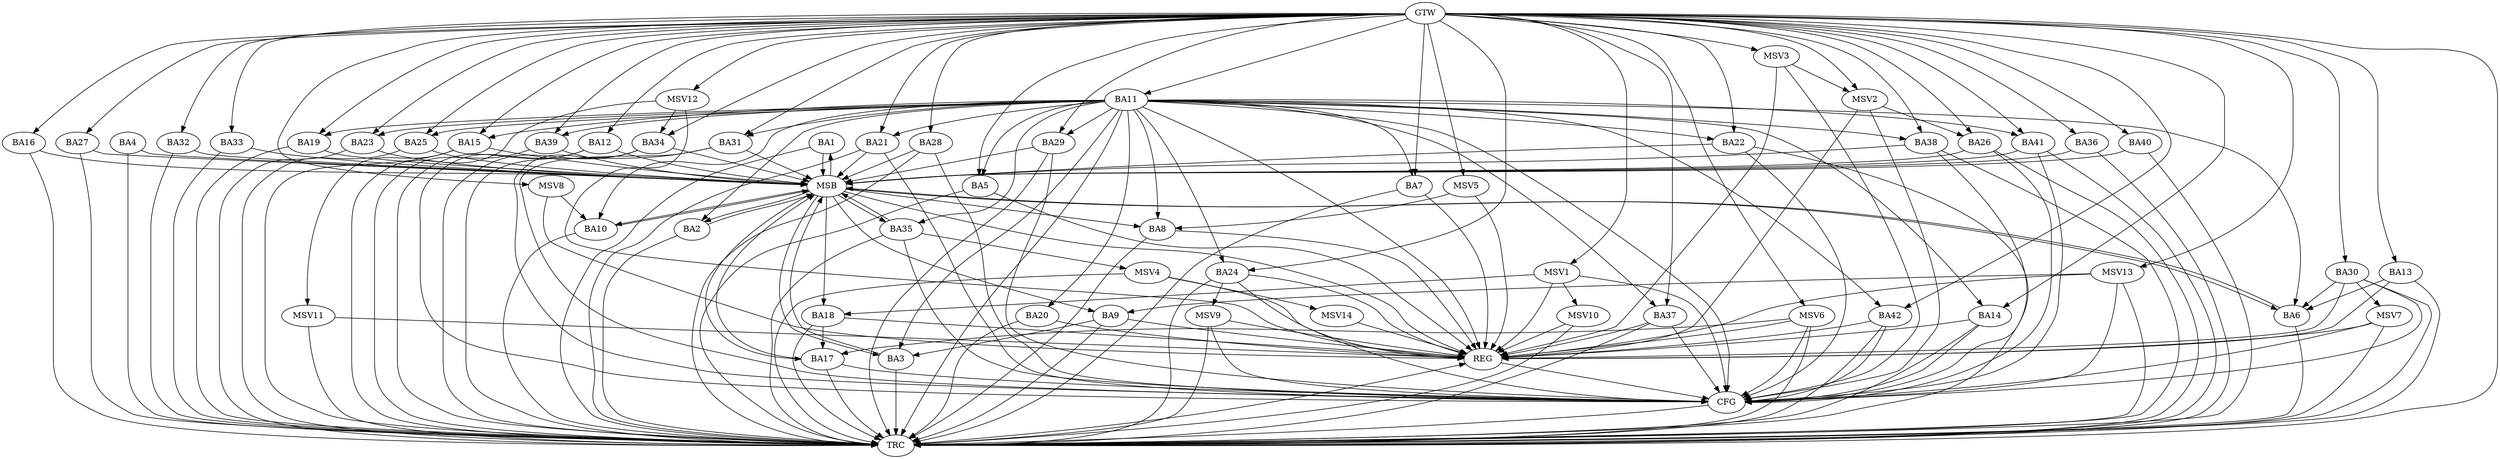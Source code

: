 strict digraph G {
  BA1 [ label="BA1" ];
  BA2 [ label="BA2" ];
  BA3 [ label="BA3" ];
  BA4 [ label="BA4" ];
  BA5 [ label="BA5" ];
  BA6 [ label="BA6" ];
  BA7 [ label="BA7" ];
  BA8 [ label="BA8" ];
  BA9 [ label="BA9" ];
  BA10 [ label="BA10" ];
  BA11 [ label="BA11" ];
  BA12 [ label="BA12" ];
  BA13 [ label="BA13" ];
  BA14 [ label="BA14" ];
  BA15 [ label="BA15" ];
  BA16 [ label="BA16" ];
  BA17 [ label="BA17" ];
  BA18 [ label="BA18" ];
  BA19 [ label="BA19" ];
  BA20 [ label="BA20" ];
  BA21 [ label="BA21" ];
  BA22 [ label="BA22" ];
  BA23 [ label="BA23" ];
  BA24 [ label="BA24" ];
  BA25 [ label="BA25" ];
  BA26 [ label="BA26" ];
  BA27 [ label="BA27" ];
  BA28 [ label="BA28" ];
  BA29 [ label="BA29" ];
  BA30 [ label="BA30" ];
  BA31 [ label="BA31" ];
  BA32 [ label="BA32" ];
  BA33 [ label="BA33" ];
  BA34 [ label="BA34" ];
  BA35 [ label="BA35" ];
  BA36 [ label="BA36" ];
  BA37 [ label="BA37" ];
  BA38 [ label="BA38" ];
  BA39 [ label="BA39" ];
  BA40 [ label="BA40" ];
  BA41 [ label="BA41" ];
  BA42 [ label="BA42" ];
  GTW [ label="GTW" ];
  REG [ label="REG" ];
  MSB [ label="MSB" ];
  CFG [ label="CFG" ];
  TRC [ label="TRC" ];
  MSV1 [ label="MSV1" ];
  MSV2 [ label="MSV2" ];
  MSV3 [ label="MSV3" ];
  MSV4 [ label="MSV4" ];
  MSV5 [ label="MSV5" ];
  MSV6 [ label="MSV6" ];
  MSV7 [ label="MSV7" ];
  MSV8 [ label="MSV8" ];
  MSV9 [ label="MSV9" ];
  MSV10 [ label="MSV10" ];
  MSV11 [ label="MSV11" ];
  MSV12 [ label="MSV12" ];
  MSV13 [ label="MSV13" ];
  MSV14 [ label="MSV14" ];
  BA9 -> BA3;
  BA11 -> BA6;
  BA13 -> BA6;
  BA18 -> BA17;
  BA30 -> BA6;
  GTW -> BA5;
  GTW -> BA7;
  GTW -> BA11;
  GTW -> BA12;
  GTW -> BA13;
  GTW -> BA14;
  GTW -> BA15;
  GTW -> BA16;
  GTW -> BA19;
  GTW -> BA21;
  GTW -> BA22;
  GTW -> BA23;
  GTW -> BA24;
  GTW -> BA25;
  GTW -> BA26;
  GTW -> BA27;
  GTW -> BA28;
  GTW -> BA29;
  GTW -> BA30;
  GTW -> BA31;
  GTW -> BA32;
  GTW -> BA33;
  GTW -> BA34;
  GTW -> BA36;
  GTW -> BA37;
  GTW -> BA38;
  GTW -> BA39;
  GTW -> BA40;
  GTW -> BA41;
  GTW -> BA42;
  BA5 -> REG;
  BA7 -> REG;
  BA8 -> REG;
  BA9 -> REG;
  BA11 -> REG;
  BA13 -> REG;
  BA14 -> REG;
  BA18 -> REG;
  BA20 -> REG;
  BA24 -> REG;
  BA30 -> REG;
  BA37 -> REG;
  BA42 -> REG;
  BA1 -> MSB;
  MSB -> BA2;
  MSB -> REG;
  BA2 -> MSB;
  MSB -> BA1;
  BA3 -> MSB;
  BA4 -> MSB;
  BA6 -> MSB;
  MSB -> BA3;
  BA10 -> MSB;
  BA12 -> MSB;
  BA15 -> MSB;
  BA16 -> MSB;
  MSB -> BA9;
  BA17 -> MSB;
  MSB -> BA8;
  BA19 -> MSB;
  BA21 -> MSB;
  MSB -> BA6;
  BA22 -> MSB;
  BA23 -> MSB;
  BA25 -> MSB;
  BA26 -> MSB;
  BA27 -> MSB;
  MSB -> BA17;
  BA28 -> MSB;
  BA29 -> MSB;
  BA31 -> MSB;
  BA32 -> MSB;
  BA33 -> MSB;
  BA34 -> MSB;
  BA35 -> MSB;
  MSB -> BA10;
  BA36 -> MSB;
  BA38 -> MSB;
  MSB -> BA18;
  BA39 -> MSB;
  MSB -> BA35;
  BA40 -> MSB;
  BA41 -> MSB;
  BA35 -> CFG;
  BA34 -> CFG;
  BA22 -> CFG;
  BA38 -> CFG;
  BA37 -> CFG;
  BA41 -> CFG;
  BA14 -> CFG;
  BA42 -> CFG;
  BA31 -> CFG;
  BA29 -> CFG;
  BA26 -> CFG;
  BA24 -> CFG;
  BA11 -> CFG;
  BA17 -> CFG;
  BA30 -> CFG;
  BA28 -> CFG;
  BA21 -> CFG;
  BA12 -> CFG;
  REG -> CFG;
  BA1 -> TRC;
  BA2 -> TRC;
  BA3 -> TRC;
  BA4 -> TRC;
  BA5 -> TRC;
  BA6 -> TRC;
  BA7 -> TRC;
  BA8 -> TRC;
  BA9 -> TRC;
  BA10 -> TRC;
  BA11 -> TRC;
  BA12 -> TRC;
  BA13 -> TRC;
  BA14 -> TRC;
  BA15 -> TRC;
  BA16 -> TRC;
  BA17 -> TRC;
  BA18 -> TRC;
  BA19 -> TRC;
  BA20 -> TRC;
  BA21 -> TRC;
  BA22 -> TRC;
  BA23 -> TRC;
  BA24 -> TRC;
  BA25 -> TRC;
  BA26 -> TRC;
  BA27 -> TRC;
  BA28 -> TRC;
  BA29 -> TRC;
  BA30 -> TRC;
  BA31 -> TRC;
  BA32 -> TRC;
  BA33 -> TRC;
  BA34 -> TRC;
  BA35 -> TRC;
  BA36 -> TRC;
  BA37 -> TRC;
  BA38 -> TRC;
  BA39 -> TRC;
  BA40 -> TRC;
  BA41 -> TRC;
  BA42 -> TRC;
  GTW -> TRC;
  CFG -> TRC;
  TRC -> REG;
  BA11 -> BA42;
  BA11 -> BA8;
  BA11 -> BA25;
  BA11 -> BA41;
  BA11 -> BA37;
  BA11 -> BA20;
  BA11 -> BA5;
  BA11 -> BA15;
  BA11 -> BA31;
  BA11 -> BA10;
  BA11 -> BA38;
  BA11 -> BA24;
  BA11 -> BA3;
  BA11 -> BA23;
  BA11 -> BA35;
  BA11 -> BA2;
  BA11 -> BA21;
  BA11 -> BA7;
  BA11 -> BA19;
  BA11 -> BA22;
  BA11 -> BA29;
  BA11 -> BA39;
  BA11 -> BA14;
  MSV1 -> BA18;
  GTW -> MSV1;
  MSV1 -> REG;
  MSV1 -> CFG;
  MSV2 -> BA26;
  GTW -> MSV2;
  MSV2 -> REG;
  MSV2 -> CFG;
  MSV3 -> MSV2;
  GTW -> MSV3;
  MSV3 -> REG;
  MSV3 -> CFG;
  BA35 -> MSV4;
  MSV4 -> REG;
  MSV4 -> TRC;
  MSV5 -> BA8;
  GTW -> MSV5;
  MSV5 -> REG;
  MSV6 -> BA17;
  GTW -> MSV6;
  MSV6 -> REG;
  MSV6 -> TRC;
  MSV6 -> CFG;
  BA30 -> MSV7;
  MSV7 -> REG;
  MSV7 -> TRC;
  MSV7 -> CFG;
  MSV8 -> BA10;
  GTW -> MSV8;
  MSV8 -> REG;
  BA24 -> MSV9;
  MSV9 -> REG;
  MSV9 -> TRC;
  MSV9 -> CFG;
  MSV1 -> MSV10;
  MSV10 -> REG;
  MSV10 -> TRC;
  BA15 -> MSV11;
  MSV11 -> REG;
  MSV11 -> TRC;
  MSV12 -> BA34;
  GTW -> MSV12;
  MSV12 -> REG;
  MSV12 -> TRC;
  MSV13 -> BA9;
  GTW -> MSV13;
  MSV13 -> REG;
  MSV13 -> TRC;
  MSV13 -> CFG;
  MSV4 -> MSV14;
  MSV14 -> REG;
}
